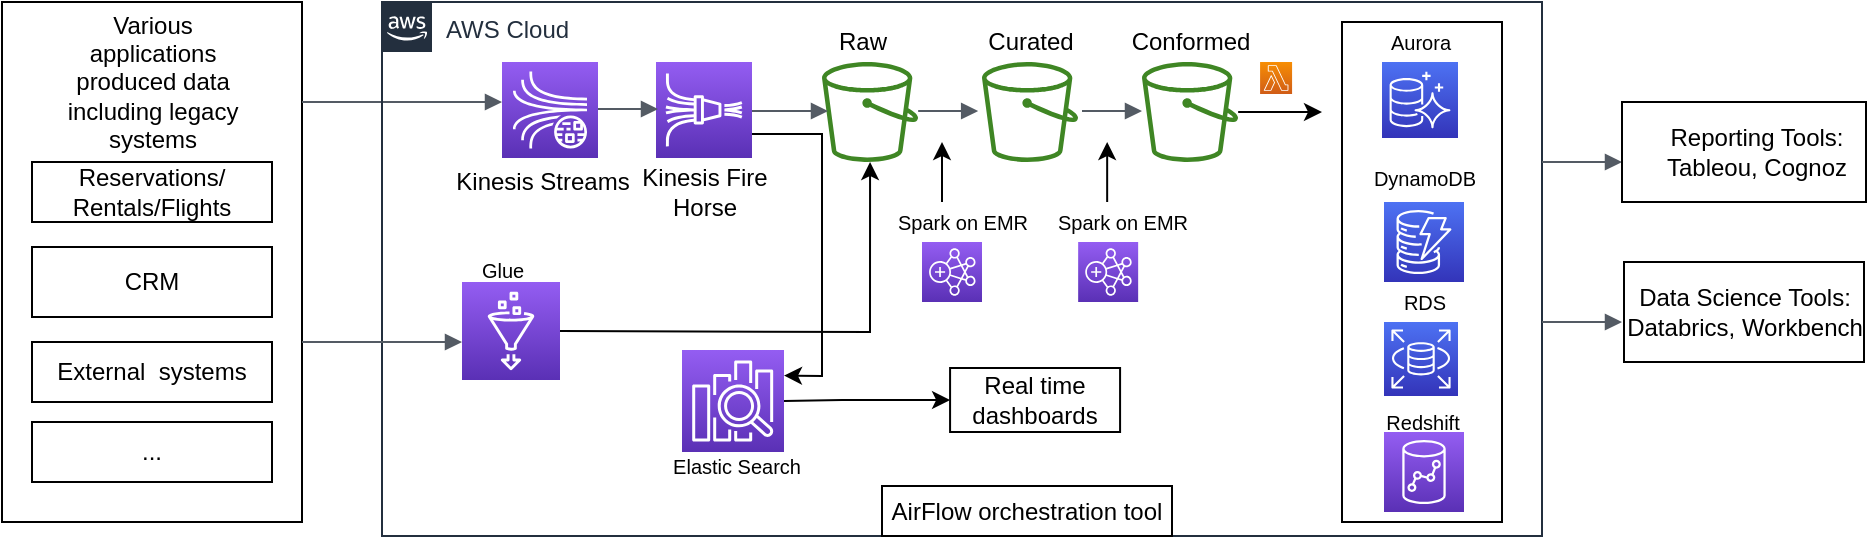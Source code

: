 <mxfile version="20.0.1" type="device"><diagram id="URXRHQDlHS5NOFux7AvY" name="Page-1"><mxGraphModel dx="946" dy="535" grid="1" gridSize="10" guides="1" tooltips="1" connect="1" arrows="1" fold="1" page="1" pageScale="1" pageWidth="850" pageHeight="1100" math="0" shadow="0"><root><mxCell id="0"/><mxCell id="1" parent="0"/><mxCell id="dvCQm8nXNjIHX3v-QDzu-2" value="" style="rounded=0;whiteSpace=wrap;html=1;" vertex="1" parent="1"><mxGeometry x="50" y="80" width="150" height="260" as="geometry"/></mxCell><mxCell id="dvCQm8nXNjIHX3v-QDzu-4" value="Reservations/&lt;br&gt;Rentals/Flights" style="rounded=0;whiteSpace=wrap;html=1;" vertex="1" parent="1"><mxGeometry x="65" y="160" width="120" height="30" as="geometry"/></mxCell><mxCell id="dvCQm8nXNjIHX3v-QDzu-5" value="CRM" style="rounded=0;whiteSpace=wrap;html=1;" vertex="1" parent="1"><mxGeometry x="65" y="202.5" width="120" height="35" as="geometry"/></mxCell><mxCell id="dvCQm8nXNjIHX3v-QDzu-6" value="External &amp;nbsp;systems" style="rounded=0;whiteSpace=wrap;html=1;" vertex="1" parent="1"><mxGeometry x="65" y="250" width="120" height="30" as="geometry"/></mxCell><mxCell id="dvCQm8nXNjIHX3v-QDzu-7" value="Various &lt;br&gt;applications &lt;br&gt;produced data &lt;br&gt;including legacy &lt;br&gt;systems" style="text;html=1;align=center;verticalAlign=middle;resizable=0;points=[];autosize=1;strokeColor=none;fillColor=none;" vertex="1" parent="1"><mxGeometry x="75" y="80" width="100" height="80" as="geometry"/></mxCell><mxCell id="dvCQm8nXNjIHX3v-QDzu-8" value="..." style="rounded=0;whiteSpace=wrap;html=1;" vertex="1" parent="1"><mxGeometry x="65" y="290" width="120" height="30" as="geometry"/></mxCell><mxCell id="dvCQm8nXNjIHX3v-QDzu-10" value="" style="edgeStyle=orthogonalEdgeStyle;html=1;endArrow=block;elbow=vertical;startArrow=none;endFill=1;strokeColor=#545B64;rounded=0;" edge="1" parent="1"><mxGeometry width="100" relative="1" as="geometry"><mxPoint x="200" y="130" as="sourcePoint"/><mxPoint x="300" y="130" as="targetPoint"/></mxGeometry></mxCell><mxCell id="dvCQm8nXNjIHX3v-QDzu-11" value="AWS Cloud" style="points=[[0,0],[0.25,0],[0.5,0],[0.75,0],[1,0],[1,0.25],[1,0.5],[1,0.75],[1,1],[0.75,1],[0.5,1],[0.25,1],[0,1],[0,0.75],[0,0.5],[0,0.25]];outlineConnect=0;gradientColor=none;html=1;whiteSpace=wrap;fontSize=12;fontStyle=0;container=1;pointerEvents=0;collapsible=0;recursiveResize=0;shape=mxgraph.aws4.group;grIcon=mxgraph.aws4.group_aws_cloud_alt;strokeColor=#232F3E;fillColor=none;verticalAlign=top;align=left;spacingLeft=30;fontColor=#232F3E;dashed=0;" vertex="1" parent="1"><mxGeometry x="240" y="80" width="580" height="267" as="geometry"/></mxCell><mxCell id="dvCQm8nXNjIHX3v-QDzu-12" value="" style="sketch=0;points=[[0,0,0],[0.25,0,0],[0.5,0,0],[0.75,0,0],[1,0,0],[0,1,0],[0.25,1,0],[0.5,1,0],[0.75,1,0],[1,1,0],[0,0.25,0],[0,0.5,0],[0,0.75,0],[1,0.25,0],[1,0.5,0],[1,0.75,0]];outlineConnect=0;fontColor=#232F3E;gradientColor=#945DF2;gradientDirection=north;fillColor=#5A30B5;strokeColor=#ffffff;dashed=0;verticalLabelPosition=bottom;verticalAlign=top;align=center;html=1;fontSize=12;fontStyle=0;aspect=fixed;shape=mxgraph.aws4.resourceIcon;resIcon=mxgraph.aws4.kinesis_data_streams;" vertex="1" parent="dvCQm8nXNjIHX3v-QDzu-11"><mxGeometry x="60" y="30" width="48" height="48" as="geometry"/></mxCell><mxCell id="dvCQm8nXNjIHX3v-QDzu-13" value="Kinesis Streams" style="text;html=1;align=center;verticalAlign=middle;resizable=0;points=[];autosize=1;strokeColor=none;fillColor=none;" vertex="1" parent="dvCQm8nXNjIHX3v-QDzu-11"><mxGeometry x="30" y="80" width="100" height="20" as="geometry"/></mxCell><mxCell id="dvCQm8nXNjIHX3v-QDzu-14" value="" style="sketch=0;points=[[0,0,0],[0.25,0,0],[0.5,0,0],[0.75,0,0],[1,0,0],[0,1,0],[0.25,1,0],[0.5,1,0],[0.75,1,0],[1,1,0],[0,0.25,0],[0,0.5,0],[0,0.75,0],[1,0.25,0],[1,0.5,0],[1,0.75,0]];outlineConnect=0;fontColor=#232F3E;gradientColor=#945DF2;gradientDirection=north;fillColor=#5A30B5;strokeColor=#ffffff;dashed=0;verticalLabelPosition=bottom;verticalAlign=top;align=center;html=1;fontSize=12;fontStyle=0;aspect=fixed;shape=mxgraph.aws4.resourceIcon;resIcon=mxgraph.aws4.kinesis_data_firehose;" vertex="1" parent="dvCQm8nXNjIHX3v-QDzu-11"><mxGeometry x="137" y="30" width="48" height="48" as="geometry"/></mxCell><mxCell id="dvCQm8nXNjIHX3v-QDzu-15" value="Kinesis Fire&lt;br&gt;Horse" style="text;html=1;align=center;verticalAlign=middle;resizable=0;points=[];autosize=1;strokeColor=none;fillColor=none;" vertex="1" parent="dvCQm8nXNjIHX3v-QDzu-11"><mxGeometry x="121" y="80" width="80" height="30" as="geometry"/></mxCell><mxCell id="dvCQm8nXNjIHX3v-QDzu-16" value="" style="edgeStyle=orthogonalEdgeStyle;html=1;endArrow=block;elbow=vertical;startArrow=none;endFill=1;strokeColor=#545B64;rounded=0;" edge="1" parent="dvCQm8nXNjIHX3v-QDzu-11"><mxGeometry width="100" relative="1" as="geometry"><mxPoint x="108" y="53.5" as="sourcePoint"/><mxPoint x="138" y="53.5" as="targetPoint"/></mxGeometry></mxCell><mxCell id="dvCQm8nXNjIHX3v-QDzu-17" value="" style="sketch=0;outlineConnect=0;fontColor=#232F3E;gradientColor=none;fillColor=#3F8624;strokeColor=none;dashed=0;verticalLabelPosition=bottom;verticalAlign=top;align=center;html=1;fontSize=12;fontStyle=0;aspect=fixed;pointerEvents=1;shape=mxgraph.aws4.bucket;" vertex="1" parent="dvCQm8nXNjIHX3v-QDzu-11"><mxGeometry x="220" y="30" width="48.08" height="50" as="geometry"/></mxCell><mxCell id="dvCQm8nXNjIHX3v-QDzu-19" value="" style="sketch=0;outlineConnect=0;fontColor=#232F3E;gradientColor=none;fillColor=#3F8624;strokeColor=none;dashed=0;verticalLabelPosition=bottom;verticalAlign=top;align=center;html=1;fontSize=12;fontStyle=0;aspect=fixed;pointerEvents=1;shape=mxgraph.aws4.bucket;" vertex="1" parent="dvCQm8nXNjIHX3v-QDzu-11"><mxGeometry x="300" y="30" width="48.08" height="50" as="geometry"/></mxCell><mxCell id="dvCQm8nXNjIHX3v-QDzu-20" value="" style="sketch=0;outlineConnect=0;fontColor=#232F3E;gradientColor=none;fillColor=#3F8624;strokeColor=none;dashed=0;verticalLabelPosition=bottom;verticalAlign=top;align=center;html=1;fontSize=12;fontStyle=0;aspect=fixed;pointerEvents=1;shape=mxgraph.aws4.bucket;" vertex="1" parent="dvCQm8nXNjIHX3v-QDzu-11"><mxGeometry x="380" y="30" width="48.08" height="50" as="geometry"/></mxCell><mxCell id="dvCQm8nXNjIHX3v-QDzu-21" value="" style="edgeStyle=orthogonalEdgeStyle;html=1;endArrow=block;elbow=vertical;startArrow=none;endFill=1;strokeColor=#545B64;rounded=0;" edge="1" parent="dvCQm8nXNjIHX3v-QDzu-11"><mxGeometry width="100" relative="1" as="geometry"><mxPoint x="185" y="54.5" as="sourcePoint"/><mxPoint x="223" y="54.5" as="targetPoint"/></mxGeometry></mxCell><mxCell id="dvCQm8nXNjIHX3v-QDzu-28" value="" style="edgeStyle=orthogonalEdgeStyle;html=1;endArrow=block;elbow=vertical;startArrow=none;endFill=1;strokeColor=#545B64;rounded=0;" edge="1" parent="dvCQm8nXNjIHX3v-QDzu-11"><mxGeometry width="100" relative="1" as="geometry"><mxPoint x="268.08" y="54.5" as="sourcePoint"/><mxPoint x="298.08" y="54.5" as="targetPoint"/></mxGeometry></mxCell><mxCell id="dvCQm8nXNjIHX3v-QDzu-29" value="" style="edgeStyle=orthogonalEdgeStyle;html=1;endArrow=block;elbow=vertical;startArrow=none;endFill=1;strokeColor=#545B64;rounded=0;" edge="1" parent="dvCQm8nXNjIHX3v-QDzu-11"><mxGeometry width="100" relative="1" as="geometry"><mxPoint x="350.0" y="54.5" as="sourcePoint"/><mxPoint x="380.0" y="54.5" as="targetPoint"/></mxGeometry></mxCell><mxCell id="dvCQm8nXNjIHX3v-QDzu-30" value="" style="rounded=0;whiteSpace=wrap;html=1;" vertex="1" parent="dvCQm8nXNjIHX3v-QDzu-11"><mxGeometry x="480" y="10" width="80" height="250" as="geometry"/></mxCell><mxCell id="dvCQm8nXNjIHX3v-QDzu-31" value="" style="sketch=0;points=[[0,0,0],[0.25,0,0],[0.5,0,0],[0.75,0,0],[1,0,0],[0,1,0],[0.25,1,0],[0.5,1,0],[0.75,1,0],[1,1,0],[0,0.25,0],[0,0.5,0],[0,0.75,0],[1,0.25,0],[1,0.5,0],[1,0.75,0]];outlineConnect=0;fontColor=#232F3E;gradientColor=#945DF2;gradientDirection=north;fillColor=#5A30B5;strokeColor=#ffffff;dashed=0;verticalLabelPosition=bottom;verticalAlign=top;align=center;html=1;fontSize=12;fontStyle=0;aspect=fixed;shape=mxgraph.aws4.resourceIcon;resIcon=mxgraph.aws4.glue;" vertex="1" parent="dvCQm8nXNjIHX3v-QDzu-11"><mxGeometry x="40" y="140" width="49" height="49" as="geometry"/></mxCell><mxCell id="dvCQm8nXNjIHX3v-QDzu-36" value="" style="endArrow=classic;html=1;rounded=0;exitX=1;exitY=0.5;exitDx=0;exitDy=0;exitPerimeter=0;" edge="1" parent="dvCQm8nXNjIHX3v-QDzu-11" source="dvCQm8nXNjIHX3v-QDzu-31" target="dvCQm8nXNjIHX3v-QDzu-17"><mxGeometry width="50" height="50" relative="1" as="geometry"><mxPoint x="120" y="190" as="sourcePoint"/><mxPoint x="170" y="140" as="targetPoint"/><Array as="points"><mxPoint x="244" y="165"/></Array></mxGeometry></mxCell><mxCell id="dvCQm8nXNjIHX3v-QDzu-37" value="Raw" style="text;html=1;align=center;verticalAlign=middle;resizable=0;points=[];autosize=1;strokeColor=none;fillColor=none;" vertex="1" parent="dvCQm8nXNjIHX3v-QDzu-11"><mxGeometry x="220" y="10" width="40" height="20" as="geometry"/></mxCell><mxCell id="dvCQm8nXNjIHX3v-QDzu-38" value="Curated" style="text;html=1;align=center;verticalAlign=middle;resizable=0;points=[];autosize=1;strokeColor=none;fillColor=none;" vertex="1" parent="dvCQm8nXNjIHX3v-QDzu-11"><mxGeometry x="294.04" y="10" width="60" height="20" as="geometry"/></mxCell><mxCell id="dvCQm8nXNjIHX3v-QDzu-39" value="Conformed" style="text;html=1;align=center;verticalAlign=middle;resizable=0;points=[];autosize=1;strokeColor=none;fillColor=none;" vertex="1" parent="dvCQm8nXNjIHX3v-QDzu-11"><mxGeometry x="369.04" y="10" width="70" height="20" as="geometry"/></mxCell><mxCell id="dvCQm8nXNjIHX3v-QDzu-41" value="Spark on EMR" style="text;html=1;align=center;verticalAlign=middle;resizable=0;points=[];autosize=1;strokeColor=none;fillColor=none;fontSize=10;" vertex="1" parent="dvCQm8nXNjIHX3v-QDzu-11"><mxGeometry x="250" y="100" width="80" height="20" as="geometry"/></mxCell><mxCell id="dvCQm8nXNjIHX3v-QDzu-43" value="" style="sketch=0;points=[[0,0,0],[0.25,0,0],[0.5,0,0],[0.75,0,0],[1,0,0],[0,1,0],[0.25,1,0],[0.5,1,0],[0.75,1,0],[1,1,0],[0,0.25,0],[0,0.5,0],[0,0.75,0],[1,0.25,0],[1,0.5,0],[1,0.75,0]];outlineConnect=0;fontColor=#232F3E;gradientColor=#945DF2;gradientDirection=north;fillColor=#5A30B5;strokeColor=#ffffff;dashed=0;verticalLabelPosition=bottom;verticalAlign=top;align=center;html=1;fontSize=12;fontStyle=0;aspect=fixed;shape=mxgraph.aws4.resourceIcon;resIcon=mxgraph.aws4.emr;" vertex="1" parent="dvCQm8nXNjIHX3v-QDzu-11"><mxGeometry x="270" y="120" width="30" height="30" as="geometry"/></mxCell><mxCell id="dvCQm8nXNjIHX3v-QDzu-45" value="" style="sketch=0;points=[[0,0,0],[0.25,0,0],[0.5,0,0],[0.75,0,0],[1,0,0],[0,1,0],[0.25,1,0],[0.5,1,0],[0.75,1,0],[1,1,0],[0,0.25,0],[0,0.5,0],[0,0.75,0],[1,0.25,0],[1,0.5,0],[1,0.75,0]];outlineConnect=0;fontColor=#232F3E;gradientColor=#945DF2;gradientDirection=north;fillColor=#5A30B5;strokeColor=#ffffff;dashed=0;verticalLabelPosition=bottom;verticalAlign=top;align=center;html=1;fontSize=12;fontStyle=0;aspect=fixed;shape=mxgraph.aws4.resourceIcon;resIcon=mxgraph.aws4.emr;" vertex="1" parent="dvCQm8nXNjIHX3v-QDzu-11"><mxGeometry x="348.08" y="120" width="30" height="30" as="geometry"/></mxCell><mxCell id="dvCQm8nXNjIHX3v-QDzu-46" value="Spark on EMR" style="text;html=1;align=center;verticalAlign=middle;resizable=0;points=[];autosize=1;strokeColor=none;fillColor=none;fontSize=10;" vertex="1" parent="dvCQm8nXNjIHX3v-QDzu-11"><mxGeometry x="330" y="100" width="80" height="20" as="geometry"/></mxCell><mxCell id="dvCQm8nXNjIHX3v-QDzu-48" value="" style="endArrow=classic;html=1;rounded=0;fontSize=10;" edge="1" parent="dvCQm8nXNjIHX3v-QDzu-11"><mxGeometry width="50" height="50" relative="1" as="geometry"><mxPoint x="280" y="100" as="sourcePoint"/><mxPoint x="280" y="70" as="targetPoint"/></mxGeometry></mxCell><mxCell id="dvCQm8nXNjIHX3v-QDzu-49" value="" style="endArrow=classic;html=1;rounded=0;fontSize=10;" edge="1" parent="dvCQm8nXNjIHX3v-QDzu-11"><mxGeometry width="50" height="50" relative="1" as="geometry"><mxPoint x="362.58" y="100" as="sourcePoint"/><mxPoint x="362.58" y="70" as="targetPoint"/></mxGeometry></mxCell><mxCell id="dvCQm8nXNjIHX3v-QDzu-51" value="" style="endArrow=classic;html=1;rounded=0;fontSize=10;" edge="1" parent="dvCQm8nXNjIHX3v-QDzu-11" source="dvCQm8nXNjIHX3v-QDzu-20"><mxGeometry width="50" height="50" relative="1" as="geometry"><mxPoint x="420" y="70" as="sourcePoint"/><mxPoint x="470" y="55" as="targetPoint"/></mxGeometry></mxCell><mxCell id="dvCQm8nXNjIHX3v-QDzu-52" value="" style="sketch=0;points=[[0,0,0],[0.25,0,0],[0.5,0,0],[0.75,0,0],[1,0,0],[0,1,0],[0.25,1,0],[0.5,1,0],[0.75,1,0],[1,1,0],[0,0.25,0],[0,0.5,0],[0,0.75,0],[1,0.25,0],[1,0.5,0],[1,0.75,0]];outlineConnect=0;fontColor=#232F3E;gradientColor=#F78E04;gradientDirection=north;fillColor=#D05C17;strokeColor=#ffffff;dashed=0;verticalLabelPosition=bottom;verticalAlign=top;align=center;html=1;fontSize=12;fontStyle=0;aspect=fixed;shape=mxgraph.aws4.resourceIcon;resIcon=mxgraph.aws4.lambda;" vertex="1" parent="dvCQm8nXNjIHX3v-QDzu-11"><mxGeometry x="439.04" y="30" width="16" height="16" as="geometry"/></mxCell><mxCell id="dvCQm8nXNjIHX3v-QDzu-54" value="" style="sketch=0;points=[[0,0,0],[0.25,0,0],[0.5,0,0],[0.75,0,0],[1,0,0],[0,1,0],[0.25,1,0],[0.5,1,0],[0.75,1,0],[1,1,0],[0,0.25,0],[0,0.5,0],[0,0.75,0],[1,0.25,0],[1,0.5,0],[1,0.75,0]];outlineConnect=0;fontColor=#232F3E;gradientColor=#4D72F3;gradientDirection=north;fillColor=#3334B9;strokeColor=#ffffff;dashed=0;verticalLabelPosition=bottom;verticalAlign=top;align=center;html=1;fontSize=12;fontStyle=0;aspect=fixed;shape=mxgraph.aws4.resourceIcon;resIcon=mxgraph.aws4.aurora;" vertex="1" parent="dvCQm8nXNjIHX3v-QDzu-11"><mxGeometry x="500" y="30" width="38" height="38" as="geometry"/></mxCell><mxCell id="dvCQm8nXNjIHX3v-QDzu-55" value="" style="sketch=0;points=[[0,0,0],[0.25,0,0],[0.5,0,0],[0.75,0,0],[1,0,0],[0,1,0],[0.25,1,0],[0.5,1,0],[0.75,1,0],[1,1,0],[0,0.25,0],[0,0.5,0],[0,0.75,0],[1,0.25,0],[1,0.5,0],[1,0.75,0]];outlineConnect=0;fontColor=#232F3E;gradientColor=#4D72F3;gradientDirection=north;fillColor=#3334B9;strokeColor=#ffffff;dashed=0;verticalLabelPosition=bottom;verticalAlign=top;align=center;html=1;fontSize=12;fontStyle=0;aspect=fixed;shape=mxgraph.aws4.resourceIcon;resIcon=mxgraph.aws4.dynamodb;" vertex="1" parent="dvCQm8nXNjIHX3v-QDzu-11"><mxGeometry x="501" y="100" width="40" height="40" as="geometry"/></mxCell><mxCell id="dvCQm8nXNjIHX3v-QDzu-56" value="" style="sketch=0;points=[[0,0,0],[0.25,0,0],[0.5,0,0],[0.75,0,0],[1,0,0],[0,1,0],[0.25,1,0],[0.5,1,0],[0.75,1,0],[1,1,0],[0,0.25,0],[0,0.5,0],[0,0.75,0],[1,0.25,0],[1,0.5,0],[1,0.75,0]];outlineConnect=0;fontColor=#232F3E;gradientColor=#4D72F3;gradientDirection=north;fillColor=#3334B9;strokeColor=#ffffff;dashed=0;verticalLabelPosition=bottom;verticalAlign=top;align=center;html=1;fontSize=12;fontStyle=0;aspect=fixed;shape=mxgraph.aws4.resourceIcon;resIcon=mxgraph.aws4.rds;" vertex="1" parent="dvCQm8nXNjIHX3v-QDzu-11"><mxGeometry x="501" y="160" width="37" height="37" as="geometry"/></mxCell><mxCell id="dvCQm8nXNjIHX3v-QDzu-57" value="" style="sketch=0;points=[[0,0,0],[0.25,0,0],[0.5,0,0],[0.75,0,0],[1,0,0],[0,1,0],[0.25,1,0],[0.5,1,0],[0.75,1,0],[1,1,0],[0,0.25,0],[0,0.5,0],[0,0.75,0],[1,0.25,0],[1,0.5,0],[1,0.75,0]];outlineConnect=0;fontColor=#232F3E;gradientColor=#945DF2;gradientDirection=north;fillColor=#5A30B5;strokeColor=#ffffff;dashed=0;verticalLabelPosition=bottom;verticalAlign=top;align=center;html=1;fontSize=12;fontStyle=0;aspect=fixed;shape=mxgraph.aws4.resourceIcon;resIcon=mxgraph.aws4.elasticsearch_service;" vertex="1" parent="dvCQm8nXNjIHX3v-QDzu-11"><mxGeometry x="150" y="174" width="51" height="51" as="geometry"/></mxCell><mxCell id="dvCQm8nXNjIHX3v-QDzu-58" value="" style="sketch=0;points=[[0,0,0],[0.25,0,0],[0.5,0,0],[0.75,0,0],[1,0,0],[0,1,0],[0.25,1,0],[0.5,1,0],[0.75,1,0],[1,1,0],[0,0.25,0],[0,0.5,0],[0,0.75,0],[1,0.25,0],[1,0.5,0],[1,0.75,0]];outlineConnect=0;fontColor=#232F3E;gradientColor=#945DF2;gradientDirection=north;fillColor=#5A30B5;strokeColor=#ffffff;dashed=0;verticalLabelPosition=bottom;verticalAlign=top;align=center;html=1;fontSize=12;fontStyle=0;aspect=fixed;shape=mxgraph.aws4.resourceIcon;resIcon=mxgraph.aws4.redshift;" vertex="1" parent="dvCQm8nXNjIHX3v-QDzu-11"><mxGeometry x="501" y="215" width="40" height="40" as="geometry"/></mxCell><mxCell id="dvCQm8nXNjIHX3v-QDzu-59" value="Redshift" style="text;html=1;align=center;verticalAlign=middle;resizable=0;points=[];autosize=1;strokeColor=none;fillColor=none;fontSize=10;" vertex="1" parent="dvCQm8nXNjIHX3v-QDzu-11"><mxGeometry x="495" y="200" width="50" height="20" as="geometry"/></mxCell><mxCell id="dvCQm8nXNjIHX3v-QDzu-60" value="RDS" style="text;html=1;align=center;verticalAlign=middle;resizable=0;points=[];autosize=1;strokeColor=none;fillColor=none;fontSize=10;" vertex="1" parent="dvCQm8nXNjIHX3v-QDzu-11"><mxGeometry x="501" y="140" width="40" height="20" as="geometry"/></mxCell><mxCell id="dvCQm8nXNjIHX3v-QDzu-61" value="DynamoDB" style="text;html=1;align=center;verticalAlign=middle;resizable=0;points=[];autosize=1;strokeColor=none;fillColor=none;fontSize=10;" vertex="1" parent="dvCQm8nXNjIHX3v-QDzu-11"><mxGeometry x="486" y="78" width="70" height="20" as="geometry"/></mxCell><mxCell id="dvCQm8nXNjIHX3v-QDzu-62" value="Aurora" style="text;html=1;align=center;verticalAlign=middle;resizable=0;points=[];autosize=1;strokeColor=none;fillColor=none;fontSize=10;" vertex="1" parent="dvCQm8nXNjIHX3v-QDzu-11"><mxGeometry x="494" y="10" width="50" height="20" as="geometry"/></mxCell><mxCell id="dvCQm8nXNjIHX3v-QDzu-63" value="Elastic Search" style="text;html=1;align=center;verticalAlign=middle;resizable=0;points=[];autosize=1;strokeColor=none;fillColor=none;fontSize=10;" vertex="1" parent="dvCQm8nXNjIHX3v-QDzu-11"><mxGeometry x="137" y="222" width="80" height="20" as="geometry"/></mxCell><mxCell id="dvCQm8nXNjIHX3v-QDzu-64" value="Glue" style="text;html=1;align=center;verticalAlign=middle;resizable=0;points=[];autosize=1;strokeColor=none;fillColor=none;fontSize=10;" vertex="1" parent="dvCQm8nXNjIHX3v-QDzu-11"><mxGeometry x="40" y="123.5" width="40" height="20" as="geometry"/></mxCell><mxCell id="dvCQm8nXNjIHX3v-QDzu-71" value="AirFlow orchestration tool" style="rounded=0;whiteSpace=wrap;html=1;fontSize=12;" vertex="1" parent="dvCQm8nXNjIHX3v-QDzu-11"><mxGeometry x="250" y="242" width="145" height="25" as="geometry"/></mxCell><mxCell id="dvCQm8nXNjIHX3v-QDzu-72" value="" style="endArrow=classic;html=1;rounded=0;fontSize=12;exitX=1;exitY=0.5;exitDx=0;exitDy=0;exitPerimeter=0;entryX=0;entryY=0.5;entryDx=0;entryDy=0;" edge="1" parent="dvCQm8nXNjIHX3v-QDzu-11" source="dvCQm8nXNjIHX3v-QDzu-57" target="dvCQm8nXNjIHX3v-QDzu-73"><mxGeometry width="50" height="50" relative="1" as="geometry"><mxPoint x="130" y="250" as="sourcePoint"/><mxPoint x="180" y="210" as="targetPoint"/><Array as="points"><mxPoint x="230" y="199"/></Array></mxGeometry></mxCell><mxCell id="dvCQm8nXNjIHX3v-QDzu-73" value="Real time dashboards" style="rounded=0;whiteSpace=wrap;html=1;fontSize=12;" vertex="1" parent="dvCQm8nXNjIHX3v-QDzu-11"><mxGeometry x="284.04" y="183" width="85" height="32" as="geometry"/></mxCell><mxCell id="dvCQm8nXNjIHX3v-QDzu-76" value="" style="endArrow=classic;html=1;rounded=0;fontSize=12;exitX=1;exitY=0.75;exitDx=0;exitDy=0;exitPerimeter=0;entryX=1;entryY=0.25;entryDx=0;entryDy=0;entryPerimeter=0;" edge="1" parent="dvCQm8nXNjIHX3v-QDzu-11" source="dvCQm8nXNjIHX3v-QDzu-14" target="dvCQm8nXNjIHX3v-QDzu-57"><mxGeometry width="50" height="50" relative="1" as="geometry"><mxPoint x="190" y="120" as="sourcePoint"/><mxPoint x="240" y="70" as="targetPoint"/><Array as="points"><mxPoint x="220" y="66"/><mxPoint x="220" y="187"/></Array></mxGeometry></mxCell><mxCell id="dvCQm8nXNjIHX3v-QDzu-32" value="" style="edgeStyle=orthogonalEdgeStyle;html=1;endArrow=block;elbow=vertical;startArrow=none;endFill=1;strokeColor=#545B64;rounded=0;" edge="1" parent="1"><mxGeometry width="100" relative="1" as="geometry"><mxPoint x="200" y="250" as="sourcePoint"/><mxPoint x="280" y="250" as="targetPoint"/></mxGeometry></mxCell><mxCell id="dvCQm8nXNjIHX3v-QDzu-65" value="" style="edgeStyle=orthogonalEdgeStyle;html=1;endArrow=block;elbow=vertical;startArrow=none;endFill=1;strokeColor=#545B64;rounded=0;fontSize=10;" edge="1" parent="1"><mxGeometry width="100" relative="1" as="geometry"><mxPoint x="820" y="160" as="sourcePoint"/><mxPoint x="860" y="160" as="targetPoint"/></mxGeometry></mxCell><mxCell id="dvCQm8nXNjIHX3v-QDzu-66" value="" style="edgeStyle=orthogonalEdgeStyle;html=1;endArrow=block;elbow=vertical;startArrow=none;endFill=1;strokeColor=#545B64;rounded=0;fontSize=10;" edge="1" parent="1"><mxGeometry width="100" relative="1" as="geometry"><mxPoint x="820" y="240" as="sourcePoint"/><mxPoint x="860" y="240" as="targetPoint"/></mxGeometry></mxCell><mxCell id="dvCQm8nXNjIHX3v-QDzu-67" value="" style="rounded=0;whiteSpace=wrap;html=1;fontSize=10;" vertex="1" parent="1"><mxGeometry x="860" y="130" width="122" height="50" as="geometry"/></mxCell><mxCell id="dvCQm8nXNjIHX3v-QDzu-68" value="Reporting Tools:&lt;br style=&quot;font-size: 12px;&quot;&gt;Tableou, Cognoz" style="text;html=1;align=center;verticalAlign=middle;resizable=0;points=[];autosize=1;strokeColor=none;fillColor=none;fontSize=12;" vertex="1" parent="1"><mxGeometry x="872" y="140" width="110" height="30" as="geometry"/></mxCell><mxCell id="dvCQm8nXNjIHX3v-QDzu-69" value="" style="rounded=0;whiteSpace=wrap;html=1;fontSize=12;" vertex="1" parent="1"><mxGeometry x="861" y="210" width="120" height="50" as="geometry"/></mxCell><mxCell id="dvCQm8nXNjIHX3v-QDzu-70" value="Data Science Tools:&lt;br&gt;Databrics, Workbench" style="text;html=1;align=center;verticalAlign=middle;resizable=0;points=[];autosize=1;strokeColor=none;fillColor=none;fontSize=12;" vertex="1" parent="1"><mxGeometry x="856" y="220" width="130" height="30" as="geometry"/></mxCell></root></mxGraphModel></diagram></mxfile>